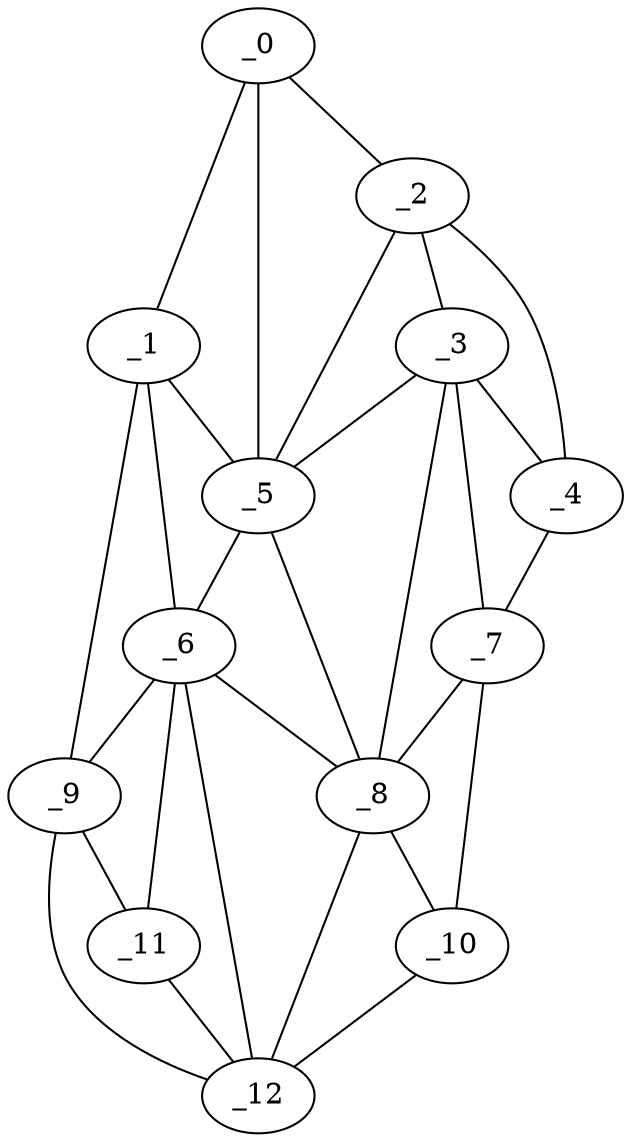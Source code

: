 graph "obj43__30.gxl" {
	_0	 [x=5,
		y=13];
	_1	 [x=26,
		y=4];
	_0 -- _1	 [valence=1];
	_2	 [x=46,
		y=89];
	_0 -- _2	 [valence=1];
	_5	 [x=61,
		y=45];
	_0 -- _5	 [valence=1];
	_1 -- _5	 [valence=2];
	_6	 [x=68,
		y=37];
	_1 -- _6	 [valence=2];
	_9	 [x=93,
		y=14];
	_1 -- _9	 [valence=1];
	_3	 [x=57,
		y=94];
	_2 -- _3	 [valence=2];
	_4	 [x=60,
		y=101];
	_2 -- _4	 [valence=1];
	_2 -- _5	 [valence=2];
	_3 -- _4	 [valence=2];
	_3 -- _5	 [valence=2];
	_7	 [x=70,
		y=101];
	_3 -- _7	 [valence=1];
	_8	 [x=92,
		y=87];
	_3 -- _8	 [valence=2];
	_4 -- _7	 [valence=1];
	_5 -- _6	 [valence=1];
	_5 -- _8	 [valence=2];
	_6 -- _8	 [valence=2];
	_6 -- _9	 [valence=1];
	_11	 [x=97,
		y=28];
	_6 -- _11	 [valence=2];
	_12	 [x=110,
		y=38];
	_6 -- _12	 [valence=2];
	_7 -- _8	 [valence=2];
	_10	 [x=95,
		y=93];
	_7 -- _10	 [valence=1];
	_8 -- _10	 [valence=1];
	_8 -- _12	 [valence=1];
	_9 -- _11	 [valence=2];
	_9 -- _12	 [valence=1];
	_10 -- _12	 [valence=1];
	_11 -- _12	 [valence=1];
}
